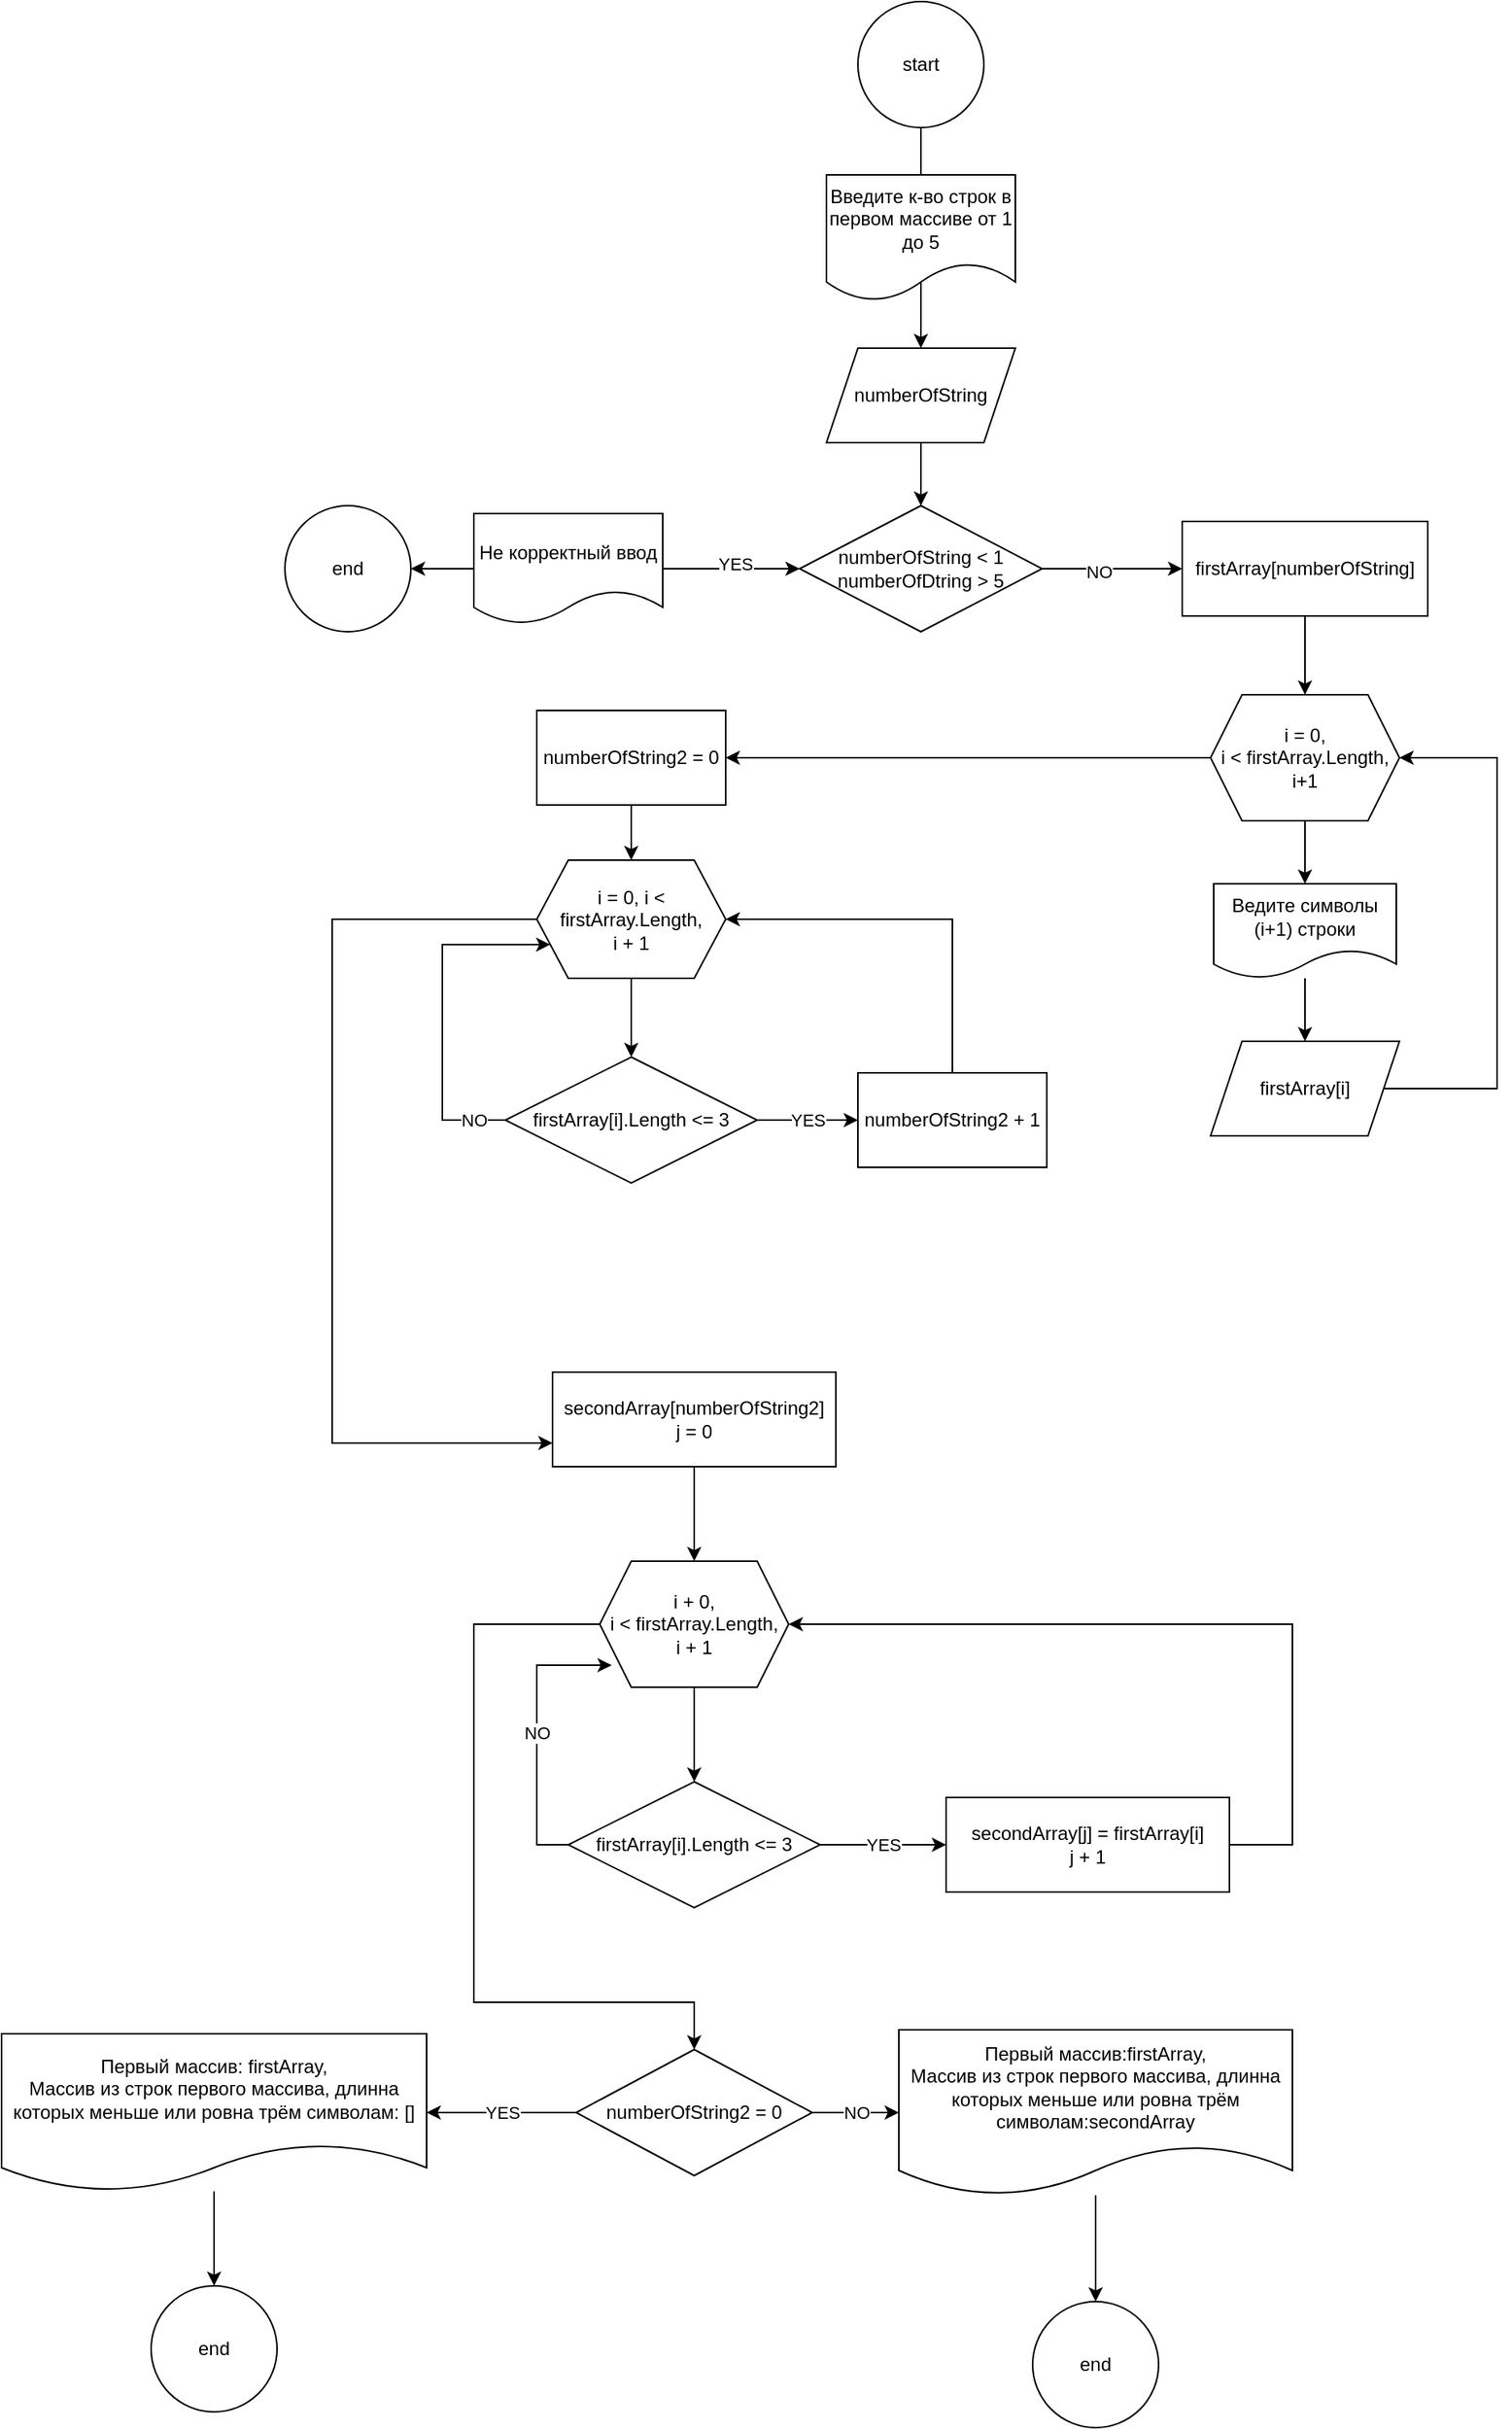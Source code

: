 <mxfile version="22.1.3" type="device">
  <diagram name="Страница — 1" id="EkZwhuHCwvy8cagycZYr">
    <mxGraphModel dx="2022" dy="652" grid="1" gridSize="10" guides="1" tooltips="1" connect="1" arrows="1" fold="1" page="1" pageScale="1" pageWidth="827" pageHeight="1169" math="0" shadow="0">
      <root>
        <mxCell id="0" />
        <mxCell id="1" parent="0" />
        <mxCell id="_ufunk4fh_MDQpFK85gs-4" value="" style="edgeStyle=orthogonalEdgeStyle;rounded=0;orthogonalLoop=1;jettySize=auto;html=1;" edge="1" parent="1" source="_ufunk4fh_MDQpFK85gs-2" target="_ufunk4fh_MDQpFK85gs-3">
          <mxGeometry relative="1" as="geometry" />
        </mxCell>
        <mxCell id="_ufunk4fh_MDQpFK85gs-2" value="start" style="ellipse;whiteSpace=wrap;html=1;aspect=fixed;" vertex="1" parent="1">
          <mxGeometry x="374" width="80" height="80" as="geometry" />
        </mxCell>
        <mxCell id="_ufunk4fh_MDQpFK85gs-6" value="" style="edgeStyle=orthogonalEdgeStyle;rounded=0;orthogonalLoop=1;jettySize=auto;html=1;" edge="1" parent="1" source="_ufunk4fh_MDQpFK85gs-3" target="_ufunk4fh_MDQpFK85gs-5">
          <mxGeometry relative="1" as="geometry" />
        </mxCell>
        <mxCell id="_ufunk4fh_MDQpFK85gs-3" value="numberOfString" style="shape=parallelogram;perimeter=parallelogramPerimeter;whiteSpace=wrap;html=1;fixedSize=1;" vertex="1" parent="1">
          <mxGeometry x="354" y="220" width="120" height="60" as="geometry" />
        </mxCell>
        <mxCell id="_ufunk4fh_MDQpFK85gs-13" value="" style="edgeStyle=orthogonalEdgeStyle;rounded=0;orthogonalLoop=1;jettySize=auto;html=1;" edge="1" parent="1" source="_ufunk4fh_MDQpFK85gs-5" target="_ufunk4fh_MDQpFK85gs-12">
          <mxGeometry relative="1" as="geometry" />
        </mxCell>
        <mxCell id="_ufunk4fh_MDQpFK85gs-14" value="NO" style="edgeLabel;html=1;align=center;verticalAlign=middle;resizable=0;points=[];" vertex="1" connectable="0" parent="_ufunk4fh_MDQpFK85gs-13">
          <mxGeometry x="-0.2" y="-2" relative="1" as="geometry">
            <mxPoint as="offset" />
          </mxGeometry>
        </mxCell>
        <mxCell id="_ufunk4fh_MDQpFK85gs-5" value="numberOfString &amp;lt; 1&lt;br&gt;numberOfDtring &amp;gt; 5" style="rhombus;whiteSpace=wrap;html=1;" vertex="1" parent="1">
          <mxGeometry x="337" y="320" width="154" height="80" as="geometry" />
        </mxCell>
        <mxCell id="_ufunk4fh_MDQpFK85gs-8" value="" style="edgeStyle=orthogonalEdgeStyle;rounded=0;orthogonalLoop=1;jettySize=auto;html=1;" edge="1" parent="1" source="_ufunk4fh_MDQpFK85gs-7" target="_ufunk4fh_MDQpFK85gs-5">
          <mxGeometry relative="1" as="geometry" />
        </mxCell>
        <mxCell id="_ufunk4fh_MDQpFK85gs-11" value="YES" style="edgeLabel;html=1;align=center;verticalAlign=middle;resizable=0;points=[];" vertex="1" connectable="0" parent="_ufunk4fh_MDQpFK85gs-8">
          <mxGeometry x="0.058" y="3" relative="1" as="geometry">
            <mxPoint as="offset" />
          </mxGeometry>
        </mxCell>
        <mxCell id="_ufunk4fh_MDQpFK85gs-10" value="" style="edgeStyle=orthogonalEdgeStyle;rounded=0;orthogonalLoop=1;jettySize=auto;html=1;" edge="1" parent="1" source="_ufunk4fh_MDQpFK85gs-7">
          <mxGeometry relative="1" as="geometry">
            <mxPoint x="90" y="360" as="targetPoint" />
          </mxGeometry>
        </mxCell>
        <mxCell id="_ufunk4fh_MDQpFK85gs-7" value="Не корректный ввод" style="shape=document;whiteSpace=wrap;html=1;boundedLbl=1;" vertex="1" parent="1">
          <mxGeometry x="130" y="325" width="120" height="70" as="geometry" />
        </mxCell>
        <mxCell id="_ufunk4fh_MDQpFK85gs-9" value="end" style="ellipse;whiteSpace=wrap;html=1;" vertex="1" parent="1">
          <mxGeometry x="10" y="320" width="80" height="80" as="geometry" />
        </mxCell>
        <mxCell id="_ufunk4fh_MDQpFK85gs-16" value="" style="edgeStyle=orthogonalEdgeStyle;rounded=0;orthogonalLoop=1;jettySize=auto;html=1;" edge="1" parent="1" source="_ufunk4fh_MDQpFK85gs-12" target="_ufunk4fh_MDQpFK85gs-15">
          <mxGeometry relative="1" as="geometry" />
        </mxCell>
        <mxCell id="_ufunk4fh_MDQpFK85gs-12" value="firstArray[numberOfString]" style="whiteSpace=wrap;html=1;" vertex="1" parent="1">
          <mxGeometry x="580" y="330" width="156" height="60" as="geometry" />
        </mxCell>
        <mxCell id="_ufunk4fh_MDQpFK85gs-19" value="" style="edgeStyle=orthogonalEdgeStyle;rounded=0;orthogonalLoop=1;jettySize=auto;html=1;" edge="1" parent="1" source="_ufunk4fh_MDQpFK85gs-15" target="_ufunk4fh_MDQpFK85gs-18">
          <mxGeometry relative="1" as="geometry" />
        </mxCell>
        <mxCell id="_ufunk4fh_MDQpFK85gs-24" value="" style="edgeStyle=orthogonalEdgeStyle;rounded=0;orthogonalLoop=1;jettySize=auto;html=1;" edge="1" parent="1" source="_ufunk4fh_MDQpFK85gs-15" target="_ufunk4fh_MDQpFK85gs-23">
          <mxGeometry relative="1" as="geometry" />
        </mxCell>
        <mxCell id="_ufunk4fh_MDQpFK85gs-15" value="i = 0, &lt;br&gt;i &amp;lt; firstArray.Length, &lt;br&gt;i+1" style="shape=hexagon;perimeter=hexagonPerimeter2;whiteSpace=wrap;html=1;fixedSize=1;" vertex="1" parent="1">
          <mxGeometry x="598" y="440" width="120" height="80" as="geometry" />
        </mxCell>
        <mxCell id="_ufunk4fh_MDQpFK85gs-17" value="Введите к-во строк в первом массиве от 1 до 5" style="shape=document;whiteSpace=wrap;html=1;boundedLbl=1;" vertex="1" parent="1">
          <mxGeometry x="354" y="110" width="120" height="80" as="geometry" />
        </mxCell>
        <mxCell id="_ufunk4fh_MDQpFK85gs-21" value="" style="edgeStyle=orthogonalEdgeStyle;rounded=0;orthogonalLoop=1;jettySize=auto;html=1;" edge="1" parent="1" source="_ufunk4fh_MDQpFK85gs-18" target="_ufunk4fh_MDQpFK85gs-20">
          <mxGeometry relative="1" as="geometry" />
        </mxCell>
        <mxCell id="_ufunk4fh_MDQpFK85gs-18" value="Ведите символы (i+1) строки" style="shape=document;whiteSpace=wrap;html=1;boundedLbl=1;" vertex="1" parent="1">
          <mxGeometry x="600" y="560" width="116" height="60" as="geometry" />
        </mxCell>
        <mxCell id="_ufunk4fh_MDQpFK85gs-22" style="edgeStyle=orthogonalEdgeStyle;rounded=0;orthogonalLoop=1;jettySize=auto;html=1;entryX=1;entryY=0.5;entryDx=0;entryDy=0;" edge="1" parent="1" source="_ufunk4fh_MDQpFK85gs-20" target="_ufunk4fh_MDQpFK85gs-15">
          <mxGeometry relative="1" as="geometry">
            <Array as="points">
              <mxPoint x="780" y="690" />
              <mxPoint x="780" y="480" />
            </Array>
          </mxGeometry>
        </mxCell>
        <mxCell id="_ufunk4fh_MDQpFK85gs-20" value="firstArray[i]" style="shape=parallelogram;perimeter=parallelogramPerimeter;whiteSpace=wrap;html=1;fixedSize=1;" vertex="1" parent="1">
          <mxGeometry x="598" y="660" width="120" height="60" as="geometry" />
        </mxCell>
        <mxCell id="_ufunk4fh_MDQpFK85gs-26" value="" style="edgeStyle=orthogonalEdgeStyle;rounded=0;orthogonalLoop=1;jettySize=auto;html=1;" edge="1" parent="1" source="_ufunk4fh_MDQpFK85gs-23" target="_ufunk4fh_MDQpFK85gs-25">
          <mxGeometry relative="1" as="geometry" />
        </mxCell>
        <mxCell id="_ufunk4fh_MDQpFK85gs-23" value="numberOfString2 = 0" style="rounded=0;whiteSpace=wrap;html=1;" vertex="1" parent="1">
          <mxGeometry x="170" y="450" width="120" height="60" as="geometry" />
        </mxCell>
        <mxCell id="_ufunk4fh_MDQpFK85gs-28" value="" style="edgeStyle=orthogonalEdgeStyle;rounded=0;orthogonalLoop=1;jettySize=auto;html=1;" edge="1" parent="1" source="_ufunk4fh_MDQpFK85gs-25" target="_ufunk4fh_MDQpFK85gs-27">
          <mxGeometry relative="1" as="geometry" />
        </mxCell>
        <mxCell id="_ufunk4fh_MDQpFK85gs-40" style="edgeStyle=orthogonalEdgeStyle;rounded=0;orthogonalLoop=1;jettySize=auto;html=1;entryX=0;entryY=0.75;entryDx=0;entryDy=0;" edge="1" parent="1" source="_ufunk4fh_MDQpFK85gs-25" target="_ufunk4fh_MDQpFK85gs-39">
          <mxGeometry relative="1" as="geometry">
            <Array as="points">
              <mxPoint x="40" y="583" />
              <mxPoint x="40" y="915" />
            </Array>
          </mxGeometry>
        </mxCell>
        <mxCell id="_ufunk4fh_MDQpFK85gs-25" value="i = 0, i &amp;lt; firstArray.Length,&lt;br&gt;i + 1" style="shape=hexagon;perimeter=hexagonPerimeter2;whiteSpace=wrap;html=1;fixedSize=1;" vertex="1" parent="1">
          <mxGeometry x="170" y="545" width="120" height="75" as="geometry" />
        </mxCell>
        <mxCell id="_ufunk4fh_MDQpFK85gs-33" value="YES" style="edgeStyle=orthogonalEdgeStyle;rounded=0;orthogonalLoop=1;jettySize=auto;html=1;" edge="1" parent="1" source="_ufunk4fh_MDQpFK85gs-27" target="_ufunk4fh_MDQpFK85gs-32">
          <mxGeometry relative="1" as="geometry" />
        </mxCell>
        <mxCell id="_ufunk4fh_MDQpFK85gs-52" value="NO" style="edgeStyle=orthogonalEdgeStyle;rounded=0;orthogonalLoop=1;jettySize=auto;html=1;entryX=0;entryY=0.75;entryDx=0;entryDy=0;" edge="1" parent="1" source="_ufunk4fh_MDQpFK85gs-27" target="_ufunk4fh_MDQpFK85gs-25">
          <mxGeometry x="-0.818" relative="1" as="geometry">
            <Array as="points">
              <mxPoint x="110" y="710" />
              <mxPoint x="110" y="599" />
            </Array>
            <mxPoint as="offset" />
          </mxGeometry>
        </mxCell>
        <mxCell id="_ufunk4fh_MDQpFK85gs-27" value="firstArray[i].Length &amp;lt;= 3" style="rhombus;whiteSpace=wrap;html=1;" vertex="1" parent="1">
          <mxGeometry x="150" y="670" width="160" height="80" as="geometry" />
        </mxCell>
        <mxCell id="_ufunk4fh_MDQpFK85gs-35" style="edgeStyle=orthogonalEdgeStyle;rounded=0;orthogonalLoop=1;jettySize=auto;html=1;entryX=1;entryY=0.5;entryDx=0;entryDy=0;" edge="1" parent="1" source="_ufunk4fh_MDQpFK85gs-32" target="_ufunk4fh_MDQpFK85gs-25">
          <mxGeometry relative="1" as="geometry">
            <Array as="points">
              <mxPoint x="434" y="583" />
            </Array>
          </mxGeometry>
        </mxCell>
        <mxCell id="_ufunk4fh_MDQpFK85gs-32" value="numberOfString2 + 1" style="whiteSpace=wrap;html=1;" vertex="1" parent="1">
          <mxGeometry x="374" y="680" width="120" height="60" as="geometry" />
        </mxCell>
        <mxCell id="_ufunk4fh_MDQpFK85gs-42" value="" style="edgeStyle=orthogonalEdgeStyle;rounded=0;orthogonalLoop=1;jettySize=auto;html=1;" edge="1" parent="1" source="_ufunk4fh_MDQpFK85gs-39" target="_ufunk4fh_MDQpFK85gs-41">
          <mxGeometry relative="1" as="geometry" />
        </mxCell>
        <mxCell id="_ufunk4fh_MDQpFK85gs-39" value="secondArray[numberOfString2]&lt;br&gt;j = 0" style="rounded=0;whiteSpace=wrap;html=1;" vertex="1" parent="1">
          <mxGeometry x="180" y="870" width="180" height="60" as="geometry" />
        </mxCell>
        <mxCell id="_ufunk4fh_MDQpFK85gs-45" value="" style="edgeStyle=orthogonalEdgeStyle;rounded=0;orthogonalLoop=1;jettySize=auto;html=1;" edge="1" parent="1" source="_ufunk4fh_MDQpFK85gs-41" target="_ufunk4fh_MDQpFK85gs-44">
          <mxGeometry relative="1" as="geometry" />
        </mxCell>
        <mxCell id="_ufunk4fh_MDQpFK85gs-55" style="edgeStyle=orthogonalEdgeStyle;rounded=0;orthogonalLoop=1;jettySize=auto;html=1;entryX=0.5;entryY=0;entryDx=0;entryDy=0;" edge="1" parent="1" source="_ufunk4fh_MDQpFK85gs-41" target="_ufunk4fh_MDQpFK85gs-54">
          <mxGeometry relative="1" as="geometry">
            <Array as="points">
              <mxPoint x="130" y="1030" />
              <mxPoint x="130" y="1270" />
              <mxPoint x="270" y="1270" />
            </Array>
          </mxGeometry>
        </mxCell>
        <mxCell id="_ufunk4fh_MDQpFK85gs-41" value="i + 0,&lt;br&gt;i &amp;lt; firstArray.Length,&lt;br&gt;i + 1" style="shape=hexagon;perimeter=hexagonPerimeter2;whiteSpace=wrap;html=1;fixedSize=1;" vertex="1" parent="1">
          <mxGeometry x="210" y="990" width="120" height="80" as="geometry" />
        </mxCell>
        <mxCell id="_ufunk4fh_MDQpFK85gs-47" value="YES" style="edgeStyle=orthogonalEdgeStyle;rounded=0;orthogonalLoop=1;jettySize=auto;html=1;" edge="1" parent="1" source="_ufunk4fh_MDQpFK85gs-44" target="_ufunk4fh_MDQpFK85gs-46">
          <mxGeometry relative="1" as="geometry" />
        </mxCell>
        <mxCell id="_ufunk4fh_MDQpFK85gs-51" value="NO" style="edgeStyle=orthogonalEdgeStyle;rounded=0;orthogonalLoop=1;jettySize=auto;html=1;exitX=0;exitY=0.5;exitDx=0;exitDy=0;entryX=0.063;entryY=0.819;entryDx=0;entryDy=0;entryPerimeter=0;" edge="1" parent="1" source="_ufunk4fh_MDQpFK85gs-44" target="_ufunk4fh_MDQpFK85gs-41">
          <mxGeometry relative="1" as="geometry">
            <Array as="points">
              <mxPoint x="170" y="1170" />
              <mxPoint x="170" y="1056" />
              <mxPoint x="218" y="1056" />
            </Array>
          </mxGeometry>
        </mxCell>
        <mxCell id="_ufunk4fh_MDQpFK85gs-44" value="firstArray[i].Length &amp;lt;= 3" style="rhombus;whiteSpace=wrap;html=1;" vertex="1" parent="1">
          <mxGeometry x="190" y="1130" width="160" height="80" as="geometry" />
        </mxCell>
        <mxCell id="_ufunk4fh_MDQpFK85gs-49" style="edgeStyle=orthogonalEdgeStyle;rounded=0;orthogonalLoop=1;jettySize=auto;html=1;entryX=1;entryY=0.5;entryDx=0;entryDy=0;" edge="1" parent="1" source="_ufunk4fh_MDQpFK85gs-46" target="_ufunk4fh_MDQpFK85gs-41">
          <mxGeometry relative="1" as="geometry">
            <Array as="points">
              <mxPoint x="650" y="1170" />
              <mxPoint x="650" y="1030" />
            </Array>
          </mxGeometry>
        </mxCell>
        <mxCell id="_ufunk4fh_MDQpFK85gs-46" value="secondArray[j] = firstArray[i]&lt;br&gt;j + 1" style="rounded=0;whiteSpace=wrap;html=1;" vertex="1" parent="1">
          <mxGeometry x="430" y="1140" width="180" height="60" as="geometry" />
        </mxCell>
        <mxCell id="_ufunk4fh_MDQpFK85gs-57" value="YES" style="edgeStyle=orthogonalEdgeStyle;rounded=0;orthogonalLoop=1;jettySize=auto;html=1;" edge="1" parent="1" source="_ufunk4fh_MDQpFK85gs-54" target="_ufunk4fh_MDQpFK85gs-56">
          <mxGeometry relative="1" as="geometry" />
        </mxCell>
        <mxCell id="_ufunk4fh_MDQpFK85gs-61" value="NO" style="edgeStyle=orthogonalEdgeStyle;rounded=0;orthogonalLoop=1;jettySize=auto;html=1;" edge="1" parent="1" source="_ufunk4fh_MDQpFK85gs-54" target="_ufunk4fh_MDQpFK85gs-60">
          <mxGeometry relative="1" as="geometry" />
        </mxCell>
        <mxCell id="_ufunk4fh_MDQpFK85gs-54" value="numberOfString2 = 0" style="rhombus;whiteSpace=wrap;html=1;" vertex="1" parent="1">
          <mxGeometry x="195" y="1300" width="150" height="80" as="geometry" />
        </mxCell>
        <mxCell id="_ufunk4fh_MDQpFK85gs-59" value="" style="edgeStyle=orthogonalEdgeStyle;rounded=0;orthogonalLoop=1;jettySize=auto;html=1;" edge="1" parent="1" source="_ufunk4fh_MDQpFK85gs-56" target="_ufunk4fh_MDQpFK85gs-58">
          <mxGeometry relative="1" as="geometry" />
        </mxCell>
        <mxCell id="_ufunk4fh_MDQpFK85gs-56" value="Первый массив: firstArray,&lt;br&gt;Массив из строк первого массива, длинна которых меньше или ровна трём символам: []" style="shape=document;whiteSpace=wrap;html=1;boundedLbl=1;" vertex="1" parent="1">
          <mxGeometry x="-170" y="1290" width="270" height="100" as="geometry" />
        </mxCell>
        <mxCell id="_ufunk4fh_MDQpFK85gs-58" value="end" style="ellipse;whiteSpace=wrap;html=1;" vertex="1" parent="1">
          <mxGeometry x="-75" y="1450" width="80" height="80" as="geometry" />
        </mxCell>
        <mxCell id="_ufunk4fh_MDQpFK85gs-63" value="" style="edgeStyle=orthogonalEdgeStyle;rounded=0;orthogonalLoop=1;jettySize=auto;html=1;" edge="1" parent="1" source="_ufunk4fh_MDQpFK85gs-60" target="_ufunk4fh_MDQpFK85gs-62">
          <mxGeometry relative="1" as="geometry" />
        </mxCell>
        <mxCell id="_ufunk4fh_MDQpFK85gs-60" value="Первый массив:firstArray,&#xa;Массив из строк первого массива, длинна которых меньше или ровна трём символам:secondArray" style="shape=document;whiteSpace=wrap;html=1;boundedLbl=1;" vertex="1" parent="1">
          <mxGeometry x="400" y="1287.5" width="250" height="105" as="geometry" />
        </mxCell>
        <mxCell id="_ufunk4fh_MDQpFK85gs-62" value="end" style="ellipse;whiteSpace=wrap;html=1;" vertex="1" parent="1">
          <mxGeometry x="485" y="1460" width="80" height="80" as="geometry" />
        </mxCell>
      </root>
    </mxGraphModel>
  </diagram>
</mxfile>
